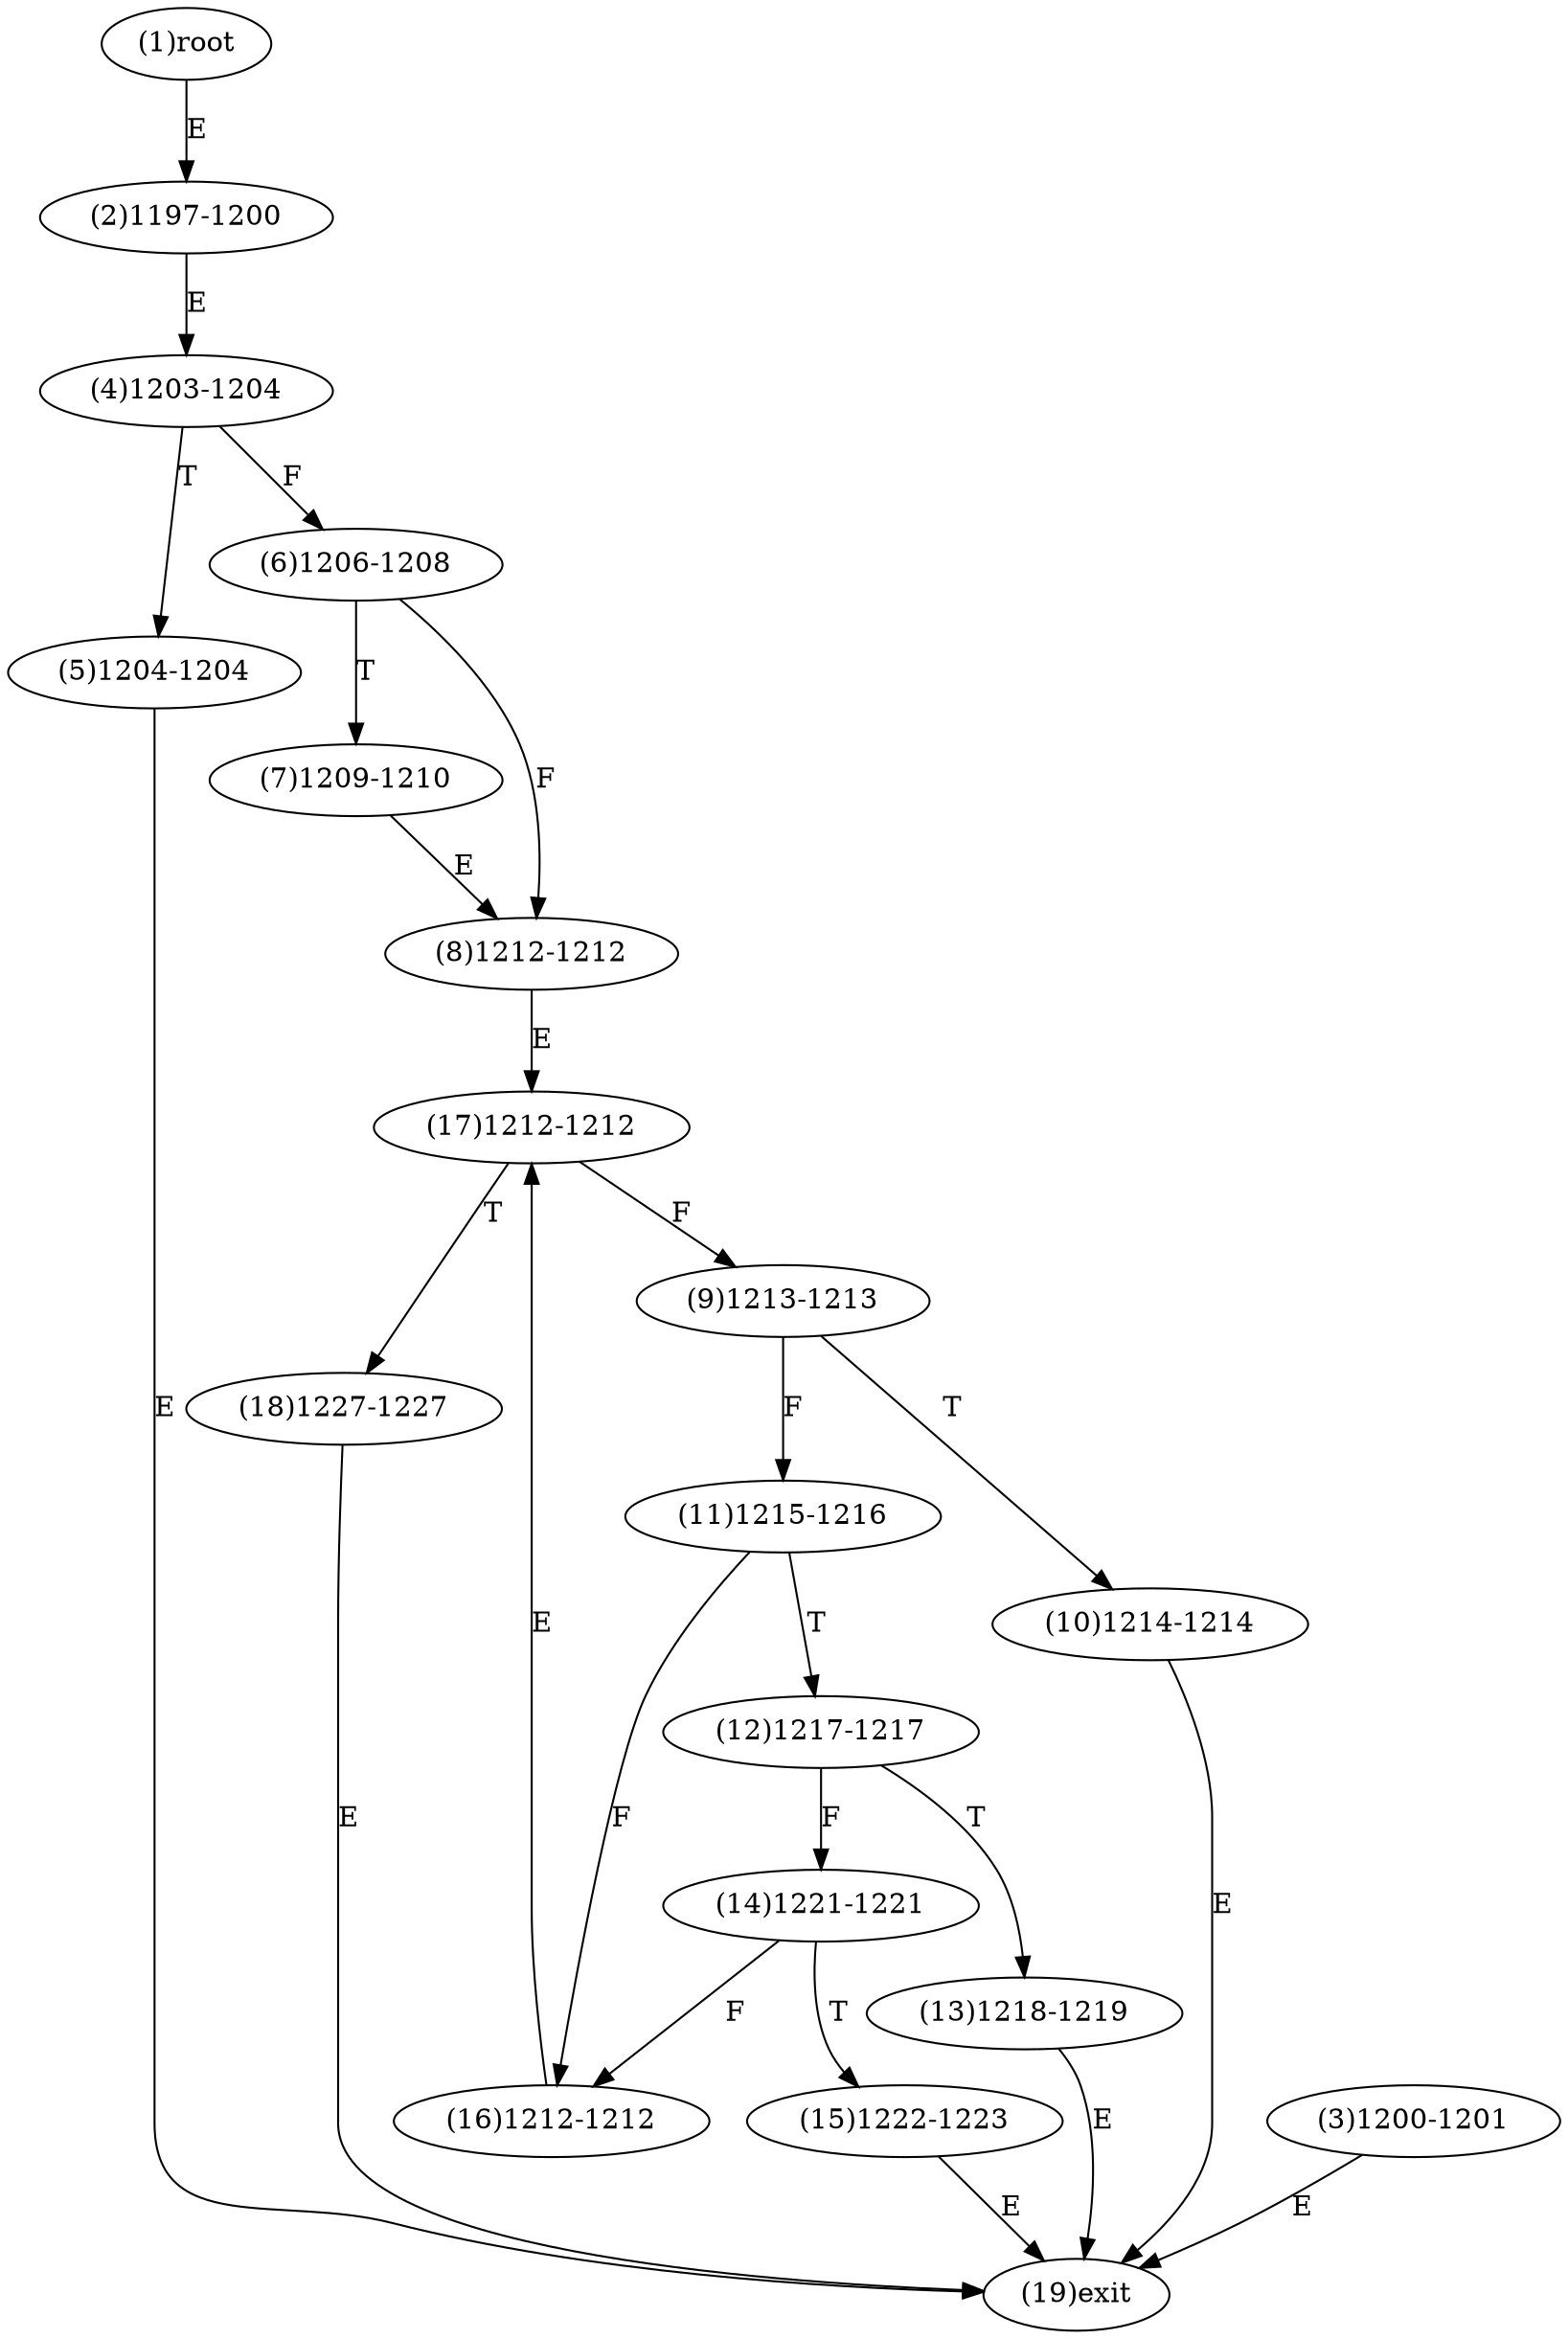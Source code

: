 digraph "" { 
1[ label="(1)root"];
2[ label="(2)1197-1200"];
3[ label="(3)1200-1201"];
4[ label="(4)1203-1204"];
5[ label="(5)1204-1204"];
6[ label="(6)1206-1208"];
7[ label="(7)1209-1210"];
8[ label="(8)1212-1212"];
9[ label="(9)1213-1213"];
10[ label="(10)1214-1214"];
11[ label="(11)1215-1216"];
12[ label="(12)1217-1217"];
13[ label="(13)1218-1219"];
14[ label="(14)1221-1221"];
15[ label="(15)1222-1223"];
17[ label="(17)1212-1212"];
16[ label="(16)1212-1212"];
19[ label="(19)exit"];
18[ label="(18)1227-1227"];
1->2[ label="E"];
2->4[ label="E"];
3->19[ label="E"];
4->6[ label="F"];
4->5[ label="T"];
5->19[ label="E"];
6->8[ label="F"];
6->7[ label="T"];
7->8[ label="E"];
8->17[ label="E"];
9->11[ label="F"];
9->10[ label="T"];
10->19[ label="E"];
11->16[ label="F"];
11->12[ label="T"];
12->14[ label="F"];
12->13[ label="T"];
13->19[ label="E"];
14->16[ label="F"];
14->15[ label="T"];
15->19[ label="E"];
16->17[ label="E"];
17->9[ label="F"];
17->18[ label="T"];
18->19[ label="E"];
}